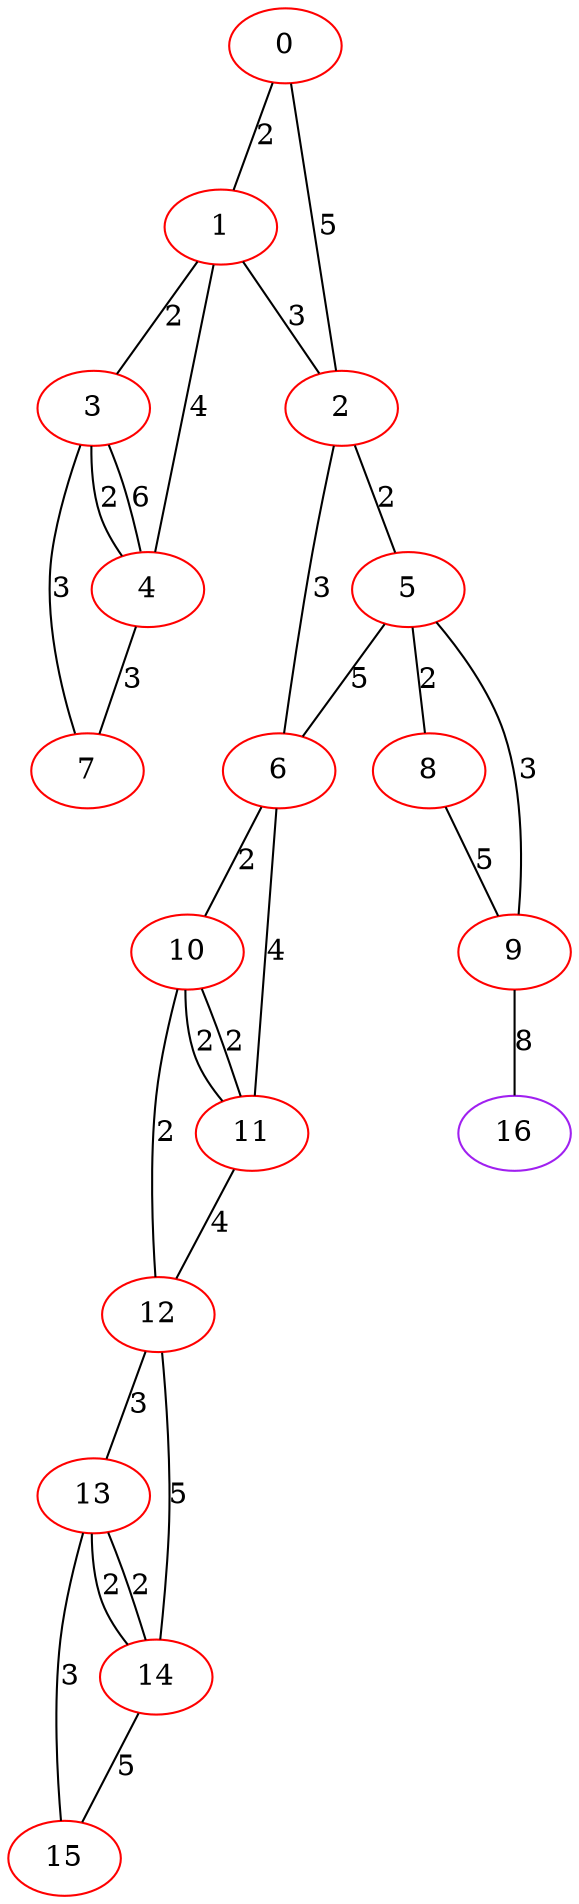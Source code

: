 graph "" {
0 [color=red, weight=1];
1 [color=red, weight=1];
2 [color=red, weight=1];
3 [color=red, weight=1];
4 [color=red, weight=1];
5 [color=red, weight=1];
6 [color=red, weight=1];
7 [color=red, weight=1];
8 [color=red, weight=1];
9 [color=red, weight=1];
10 [color=red, weight=1];
11 [color=red, weight=1];
12 [color=red, weight=1];
13 [color=red, weight=1];
14 [color=red, weight=1];
15 [color=red, weight=1];
16 [color=purple, weight=4];
0 -- 1  [key=0, label=2];
0 -- 2  [key=0, label=5];
1 -- 2  [key=0, label=3];
1 -- 3  [key=0, label=2];
1 -- 4  [key=0, label=4];
2 -- 5  [key=0, label=2];
2 -- 6  [key=0, label=3];
3 -- 4  [key=0, label=6];
3 -- 4  [key=1, label=2];
3 -- 7  [key=0, label=3];
4 -- 7  [key=0, label=3];
5 -- 8  [key=0, label=2];
5 -- 9  [key=0, label=3];
5 -- 6  [key=0, label=5];
6 -- 10  [key=0, label=2];
6 -- 11  [key=0, label=4];
8 -- 9  [key=0, label=5];
9 -- 16  [key=0, label=8];
10 -- 11  [key=0, label=2];
10 -- 11  [key=1, label=2];
10 -- 12  [key=0, label=2];
11 -- 12  [key=0, label=4];
12 -- 13  [key=0, label=3];
12 -- 14  [key=0, label=5];
13 -- 14  [key=0, label=2];
13 -- 14  [key=1, label=2];
13 -- 15  [key=0, label=3];
14 -- 15  [key=0, label=5];
}
